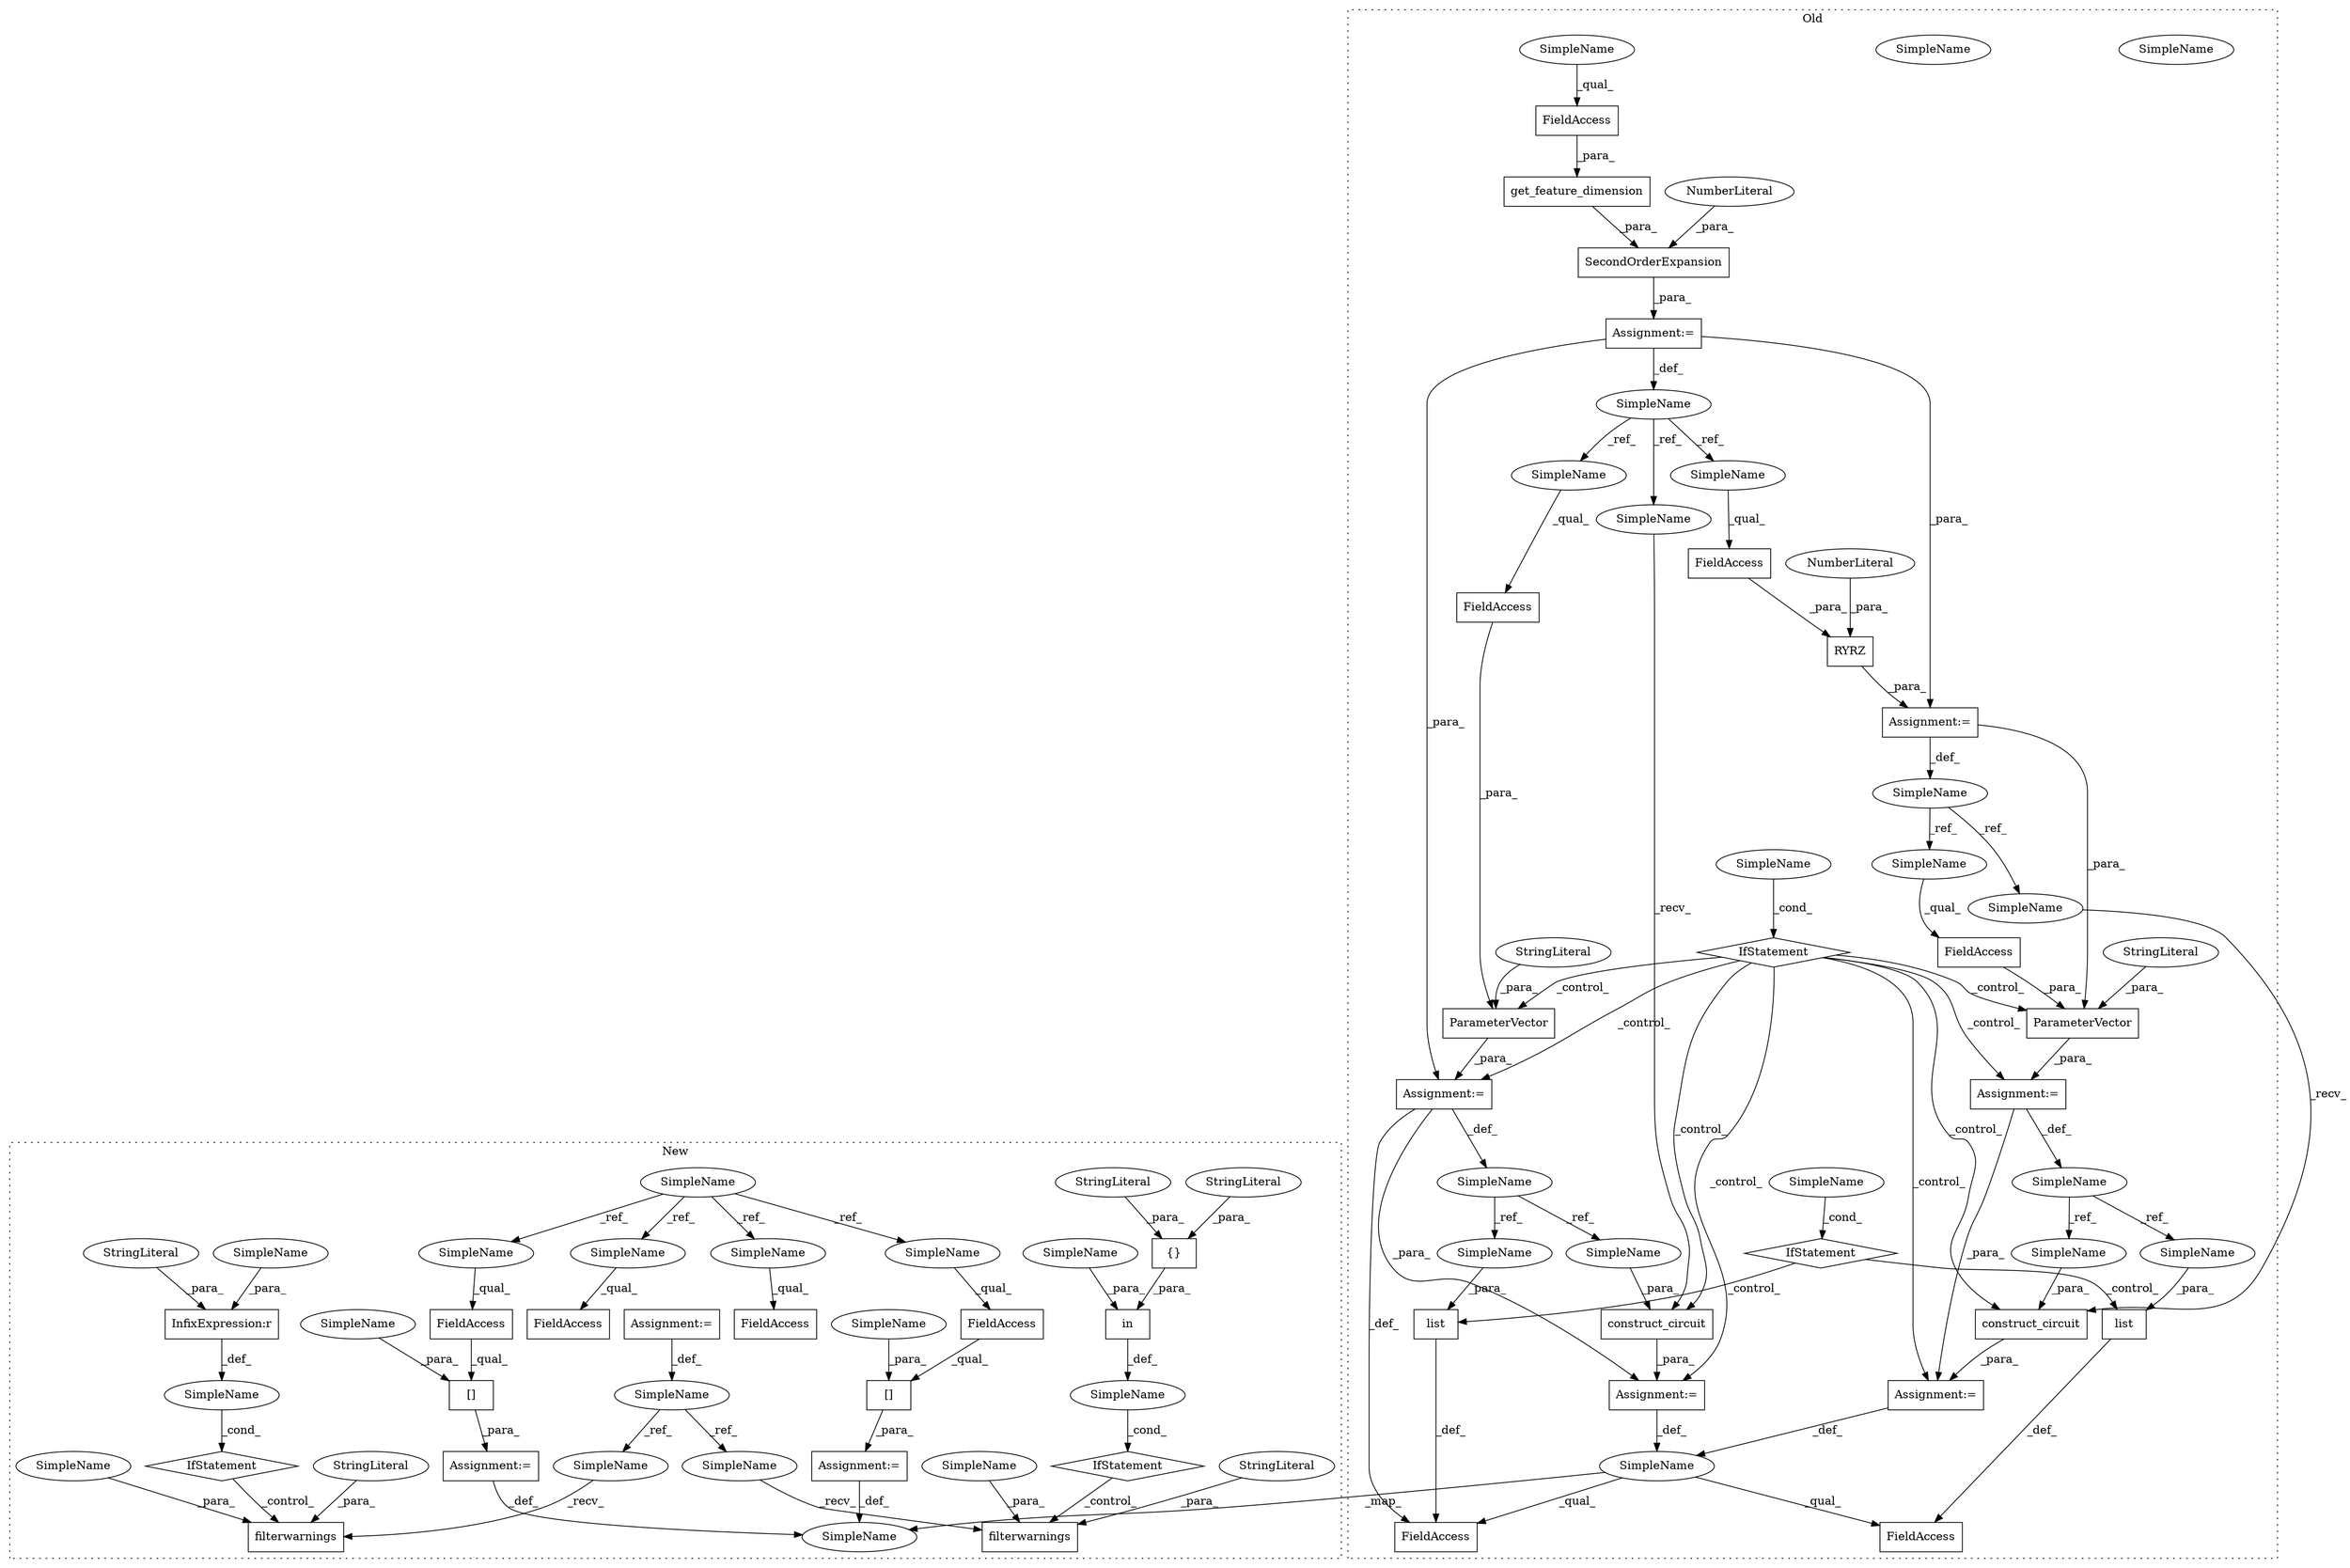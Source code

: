 digraph G {
subgraph cluster0 {
1 [label="construct_circuit" a="32" s="2613,2632" l="18,1" shape="box"];
3 [label="ParameterVector" a="32" s="2531,2580" l="16,1" shape="box"];
4 [label="StringLiteral" a="45" s="2547" l="3" shape="ellipse"];
5 [label="SimpleName" a="42" s="2375" l="11" shape="ellipse"];
6 [label="FieldAccess" a="22" s="2551" l="29" shape="box"];
7 [label="Assignment:=" a="7" s="2600" l="1" shape="box"];
8 [label="Assignment:=" a="7" s="2530" l="1" shape="box"];
9 [label="SecondOrderExpansion" a="32" s="2387,2451" l="21,1" shape="box"];
10 [label="NumberLiteral" a="34" s="2450" l="1" shape="ellipse"];
13 [label="SimpleName" a="42" s="2507" l="12" shape="ellipse"];
30 [label="IfStatement" a="25" s="2503,2519" l="4,2" shape="diamond"];
31 [label="Assignment:=" a="7" s="2386" l="1" shape="box"];
35 [label="list" a="32" s="2889,2895" l="5,1" shape="box"];
36 [label="SimpleName" a="42" s="2529" l="1" shape="ellipse"];
37 [label="FieldAccess" a="22" s="2865" l="23" shape="box"];
38 [label="SimpleName" a="42" s="2843" l="12" shape="ellipse"];
39 [label="IfStatement" a="25" s="2839,2855" l="4,2" shape="diamond"];
40 [label="RYRZ" a="32" s="2467,2496" l="5,1" shape="box"];
41 [label="NumberLiteral" a="34" s="2495" l="1" shape="ellipse"];
42 [label="SimpleName" a="42" s="2757" l="3" shape="ellipse"];
44 [label="FieldAccess" a="22" s="2904" l="20" shape="box"];
45 [label="FieldAccess" a="22" s="2671" l="23" shape="box"];
46 [label="FieldAccess" a="22" s="2472" l="22" shape="box"];
47 [label="ParameterVector" a="32" s="2647,2694" l="16,1" shape="box"];
48 [label="SimpleName" a="42" s="2458" l="8" shape="ellipse"];
49 [label="construct_circuit" a="32" s="2721,2744" l="18,1" shape="box"];
50 [label="get_feature_dimension" a="32" s="2408,2448" l="22,1" shape="box"];
51 [label="FieldAccess" a="22" s="2430" l="18" shape="box"];
55 [label="SimpleName" a="42" s="2641" l="5" shape="ellipse"];
56 [label="list" a="32" s="2925,2935" l="5,1" shape="box"];
57 [label="StringLiteral" a="45" s="2663" l="7" shape="ellipse"];
58 [label="Assignment:=" a="7" s="2711" l="1" shape="box"];
59 [label="Assignment:=" a="7" s="2466" l="1" shape="box"];
60 [label="Assignment:=" a="7" s="2646" l="1" shape="box"];
65 [label="SimpleName" a="42" s="2712" l="8" shape="ellipse"];
66 [label="SimpleName" a="42" s="2671" l="8" shape="ellipse"];
67 [label="SimpleName" a="42" s="2894" l="1" shape="ellipse"];
68 [label="SimpleName" a="42" s="2631" l="1" shape="ellipse"];
69 [label="SimpleName" a="42" s="2472" l="11" shape="ellipse"];
70 [label="SimpleName" a="42" s="2601" l="11" shape="ellipse"];
71 [label="SimpleName" a="42" s="2551" l="11" shape="ellipse"];
72 [label="SimpleName" a="42" s="2843" l="12" shape="ellipse"];
73 [label="SimpleName" a="42" s="2507" l="12" shape="ellipse"];
82 [label="SimpleName" a="42" s="2930" l="5" shape="ellipse"];
83 [label="SimpleName" a="42" s="2739" l="5" shape="ellipse"];
84 [label="SimpleName" a="42" s="2430" l="4" shape="ellipse"];
label = "Old";
style="dotted";
}
subgraph cluster1 {
2 [label="{}" a="4" s="4073,4093" l="1,1" shape="box"];
11 [label="in" a="105" s="4053" l="41" shape="box"];
12 [label="[]" a="2" s="3825,3852" l="23,1" shape="box"];
14 [label="StringLiteral" a="45" s="4084" l="9" shape="ellipse"];
15 [label="[]" a="2" s="3779,3805" l="22,1" shape="box"];
16 [label="StringLiteral" a="45" s="4074" l="9" shape="ellipse"];
17 [label="InfixExpression:r" a="27" s="3867" l="4" shape="box"];
18 [label="StringLiteral" a="45" s="3871" l="9" shape="ellipse"];
19 [label="FieldAccess" a="22" s="3825" l="22" shape="box"];
20 [label="FieldAccess" a="22" s="3779" l="21" shape="box"];
21 [label="IfStatement" a="25" s="3859,3880" l="4,2" shape="diamond"];
22 [label="SimpleName" a="42" s="" l="" shape="ellipse"];
23 [label="filterwarnings" a="32" s="3899,3941" l="15,1" shape="box"];
24 [label="filterwarnings" a="32" s="4244,4286" l="15,1" shape="box"];
25 [label="SimpleName" a="42" s="3588" l="8" shape="ellipse"];
26 [label="StringLiteral" a="45" s="4259" l="8" shape="ellipse"];
27 [label="StringLiteral" a="45" s="3914" l="8" shape="ellipse"];
28 [label="SimpleName" a="42" s="" l="" shape="ellipse"];
29 [label="IfStatement" a="25" s="4045,4094" l="8,2" shape="diamond"];
32 [label="Assignment:=" a="7" s="3588" l="8" shape="box"];
33 [label="Assignment:=" a="7" s="3824" l="1" shape="box"];
34 [label="Assignment:=" a="7" s="3778" l="1" shape="box"];
43 [label="SimpleName" a="42" s="3954" l="3" shape="ellipse"];
52 [label="SimpleName" a="42" s="3407" l="4" shape="ellipse"];
53 [label="FieldAccess" a="22" s="4181" l="32" shape="box"];
54 [label="FieldAccess" a="22" s="4128" l="24" shape="box"];
61 [label="SimpleName" a="42" s="3779" l="4" shape="ellipse"];
62 [label="SimpleName" a="42" s="4128" l="4" shape="ellipse"];
63 [label="SimpleName" a="42" s="4181" l="4" shape="ellipse"];
64 [label="SimpleName" a="42" s="3825" l="4" shape="ellipse"];
74 [label="SimpleName" a="42" s="3848" l="4" shape="ellipse"];
75 [label="SimpleName" a="42" s="4053" l="4" shape="ellipse"];
76 [label="SimpleName" a="42" s="3863" l="4" shape="ellipse"];
77 [label="SimpleName" a="42" s="3801" l="4" shape="ellipse"];
78 [label="SimpleName" a="42" s="4268" l="18" shape="ellipse"];
79 [label="SimpleName" a="42" s="3923" l="18" shape="ellipse"];
80 [label="SimpleName" a="42" s="4235" l="8" shape="ellipse"];
81 [label="SimpleName" a="42" s="3890" l="8" shape="ellipse"];
label = "New";
style="dotted";
}
1 -> 7 [label="_para_"];
2 -> 11 [label="_para_"];
3 -> 8 [label="_para_"];
4 -> 3 [label="_para_"];
5 -> 70 [label="_ref_"];
5 -> 69 [label="_ref_"];
5 -> 71 [label="_ref_"];
6 -> 3 [label="_para_"];
7 -> 42 [label="_def_"];
8 -> 36 [label="_def_"];
8 -> 37 [label="_def_"];
8 -> 7 [label="_para_"];
9 -> 31 [label="_para_"];
10 -> 9 [label="_para_"];
11 -> 28 [label="_def_"];
12 -> 33 [label="_para_"];
14 -> 2 [label="_para_"];
15 -> 34 [label="_para_"];
16 -> 2 [label="_para_"];
17 -> 22 [label="_def_"];
18 -> 17 [label="_para_"];
19 -> 12 [label="_qual_"];
20 -> 15 [label="_qual_"];
21 -> 23 [label="_control_"];
22 -> 21 [label="_cond_"];
25 -> 80 [label="_ref_"];
25 -> 81 [label="_ref_"];
26 -> 24 [label="_para_"];
27 -> 23 [label="_para_"];
28 -> 29 [label="_cond_"];
29 -> 24 [label="_control_"];
30 -> 3 [label="_control_"];
30 -> 49 [label="_control_"];
30 -> 60 [label="_control_"];
30 -> 47 [label="_control_"];
30 -> 7 [label="_control_"];
30 -> 8 [label="_control_"];
30 -> 58 [label="_control_"];
30 -> 1 [label="_control_"];
31 -> 59 [label="_para_"];
31 -> 5 [label="_def_"];
31 -> 8 [label="_para_"];
32 -> 25 [label="_def_"];
33 -> 43 [label="_def_"];
34 -> 43 [label="_def_"];
35 -> 37 [label="_def_"];
36 -> 68 [label="_ref_"];
36 -> 67 [label="_ref_"];
39 -> 35 [label="_control_"];
39 -> 56 [label="_control_"];
40 -> 59 [label="_para_"];
41 -> 40 [label="_para_"];
42 -> 37 [label="_qual_"];
42 -> 43 [label="_map_"];
42 -> 44 [label="_qual_"];
45 -> 47 [label="_para_"];
46 -> 40 [label="_para_"];
47 -> 60 [label="_para_"];
48 -> 65 [label="_ref_"];
48 -> 66 [label="_ref_"];
49 -> 58 [label="_para_"];
50 -> 9 [label="_para_"];
51 -> 50 [label="_para_"];
52 -> 61 [label="_ref_"];
52 -> 64 [label="_ref_"];
52 -> 63 [label="_ref_"];
52 -> 62 [label="_ref_"];
55 -> 83 [label="_ref_"];
55 -> 82 [label="_ref_"];
56 -> 44 [label="_def_"];
57 -> 47 [label="_para_"];
58 -> 42 [label="_def_"];
59 -> 48 [label="_def_"];
59 -> 47 [label="_para_"];
60 -> 58 [label="_para_"];
60 -> 55 [label="_def_"];
61 -> 20 [label="_qual_"];
62 -> 54 [label="_qual_"];
63 -> 53 [label="_qual_"];
64 -> 19 [label="_qual_"];
65 -> 49 [label="_recv_"];
66 -> 45 [label="_qual_"];
67 -> 35 [label="_para_"];
68 -> 1 [label="_para_"];
69 -> 46 [label="_qual_"];
70 -> 1 [label="_recv_"];
71 -> 6 [label="_qual_"];
72 -> 39 [label="_cond_"];
73 -> 30 [label="_cond_"];
74 -> 12 [label="_para_"];
75 -> 11 [label="_para_"];
76 -> 17 [label="_para_"];
77 -> 15 [label="_para_"];
78 -> 24 [label="_para_"];
79 -> 23 [label="_para_"];
80 -> 24 [label="_recv_"];
81 -> 23 [label="_recv_"];
82 -> 56 [label="_para_"];
83 -> 49 [label="_para_"];
84 -> 51 [label="_qual_"];
}